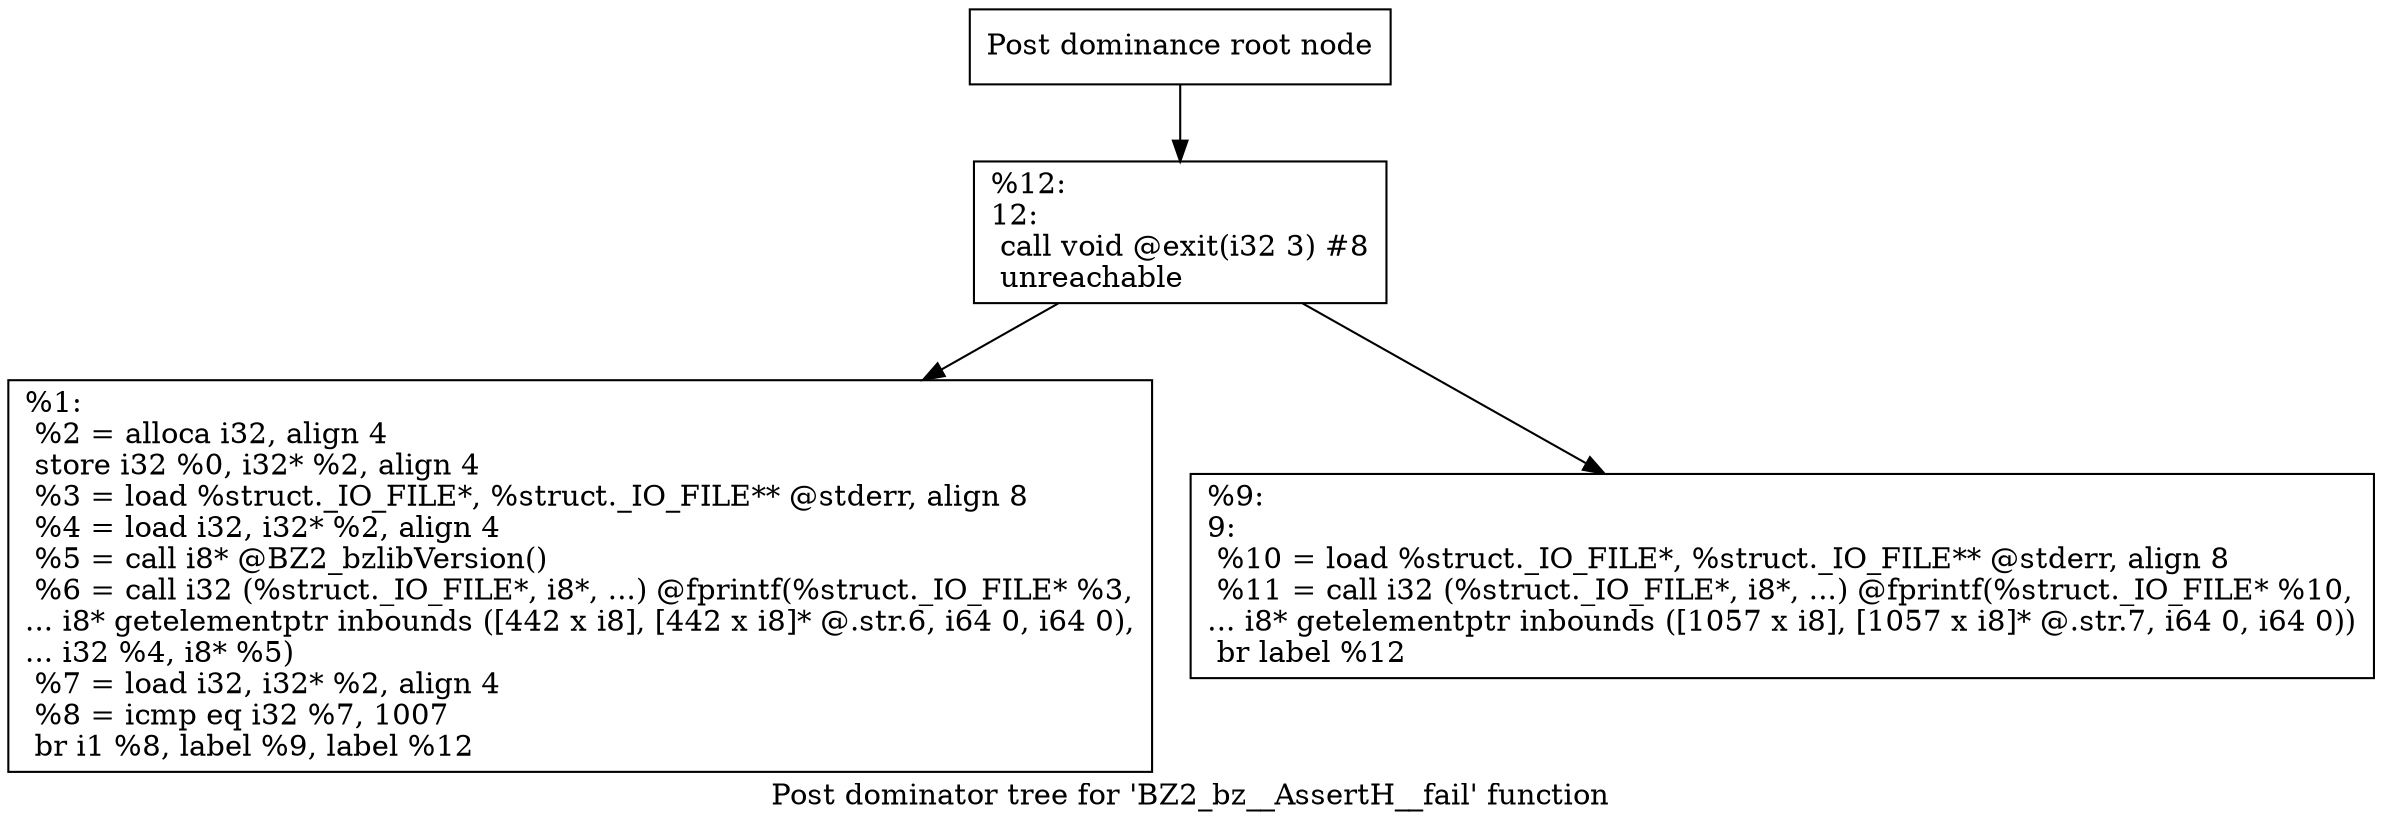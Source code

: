digraph "Post dominator tree for 'BZ2_bz__AssertH__fail' function" {
	label="Post dominator tree for 'BZ2_bz__AssertH__fail' function";

	Node0x15ccb10 [shape=record,label="{Post dominance root node}"];
	Node0x15ccb10 -> Node0x15d37b0;
	Node0x15d37b0 [shape=record,label="{%12:\l12:                                               \l  call void @exit(i32 3) #8\l  unreachable\l}"];
	Node0x15d37b0 -> Node0x155f560;
	Node0x15d37b0 -> Node0x155ca20;
	Node0x155f560 [shape=record,label="{%1:\l  %2 = alloca i32, align 4\l  store i32 %0, i32* %2, align 4\l  %3 = load %struct._IO_FILE*, %struct._IO_FILE** @stderr, align 8\l  %4 = load i32, i32* %2, align 4\l  %5 = call i8* @BZ2_bzlibVersion()\l  %6 = call i32 (%struct._IO_FILE*, i8*, ...) @fprintf(%struct._IO_FILE* %3,\l... i8* getelementptr inbounds ([442 x i8], [442 x i8]* @.str.6, i64 0, i64 0),\l... i32 %4, i8* %5)\l  %7 = load i32, i32* %2, align 4\l  %8 = icmp eq i32 %7, 1007\l  br i1 %8, label %9, label %12\l}"];
	Node0x155ca20 [shape=record,label="{%9:\l9:                                                \l  %10 = load %struct._IO_FILE*, %struct._IO_FILE** @stderr, align 8\l  %11 = call i32 (%struct._IO_FILE*, i8*, ...) @fprintf(%struct._IO_FILE* %10,\l... i8* getelementptr inbounds ([1057 x i8], [1057 x i8]* @.str.7, i64 0, i64 0))\l  br label %12\l}"];
}
